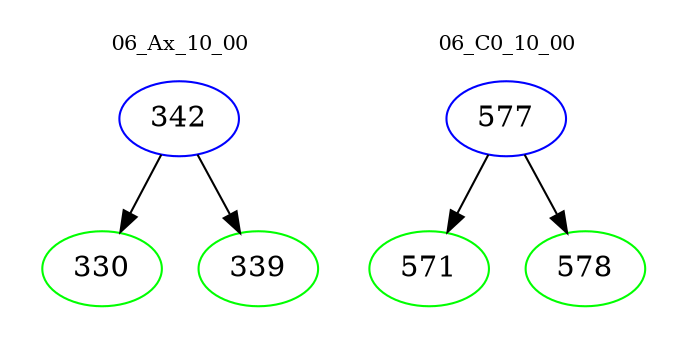 digraph{
subgraph cluster_0 {
color = white
label = "06_Ax_10_00";
fontsize=10;
T0_342 [label="342", color="blue"]
T0_342 -> T0_330 [color="black"]
T0_330 [label="330", color="green"]
T0_342 -> T0_339 [color="black"]
T0_339 [label="339", color="green"]
}
subgraph cluster_1 {
color = white
label = "06_C0_10_00";
fontsize=10;
T1_577 [label="577", color="blue"]
T1_577 -> T1_571 [color="black"]
T1_571 [label="571", color="green"]
T1_577 -> T1_578 [color="black"]
T1_578 [label="578", color="green"]
}
}
